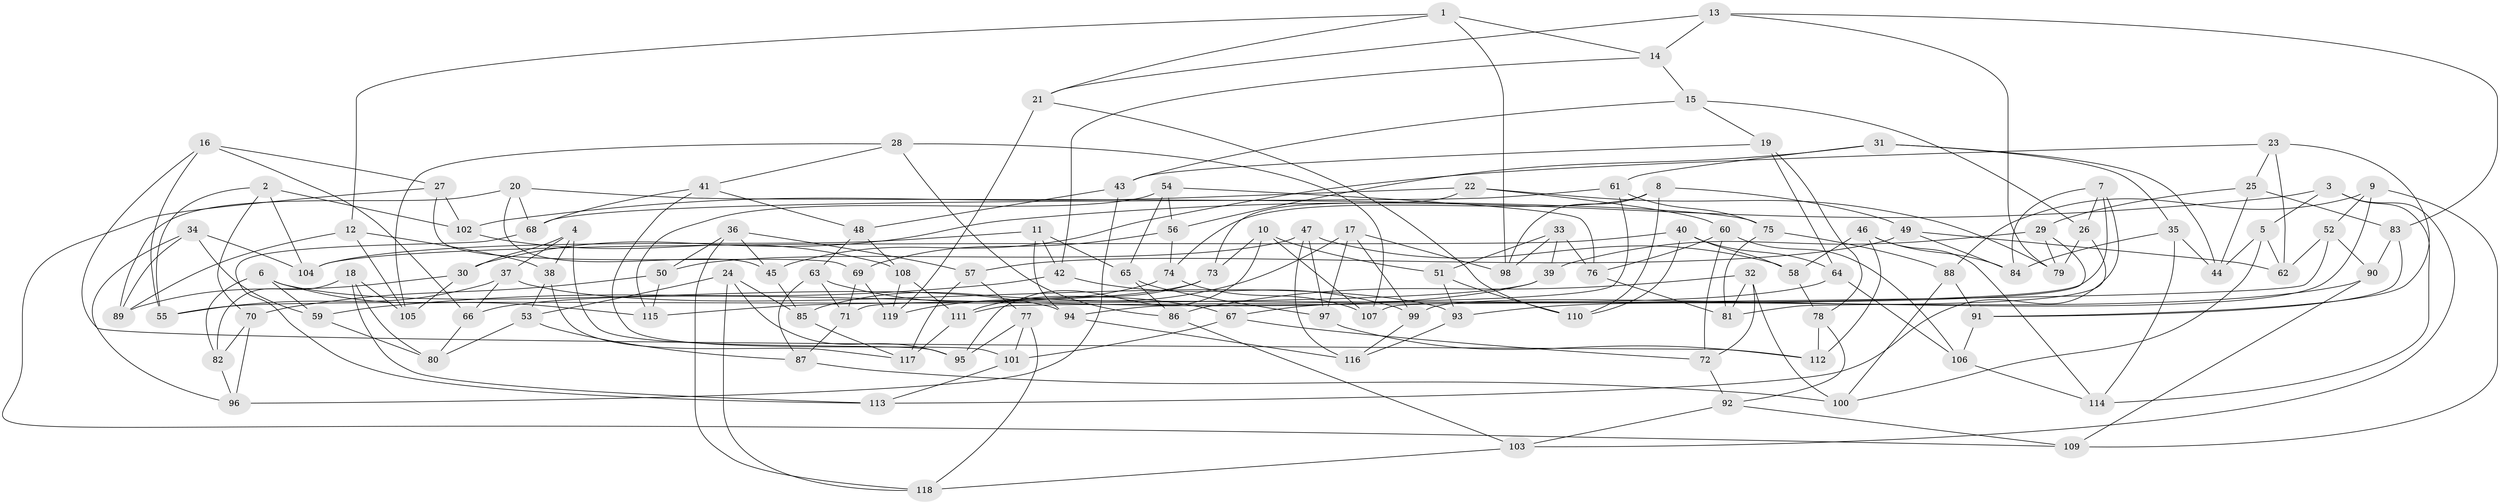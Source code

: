 // coarse degree distribution, {10: 0.08333333333333333, 6: 0.03333333333333333, 4: 0.5833333333333334, 7: 0.016666666666666666, 8: 0.05, 9: 0.06666666666666667, 11: 0.03333333333333333, 3: 0.11666666666666667, 2: 0.016666666666666666}
// Generated by graph-tools (version 1.1) at 2025/54/03/04/25 22:54:05]
// undirected, 119 vertices, 238 edges
graph export_dot {
  node [color=gray90,style=filled];
  1;
  2;
  3;
  4;
  5;
  6;
  7;
  8;
  9;
  10;
  11;
  12;
  13;
  14;
  15;
  16;
  17;
  18;
  19;
  20;
  21;
  22;
  23;
  24;
  25;
  26;
  27;
  28;
  29;
  30;
  31;
  32;
  33;
  34;
  35;
  36;
  37;
  38;
  39;
  40;
  41;
  42;
  43;
  44;
  45;
  46;
  47;
  48;
  49;
  50;
  51;
  52;
  53;
  54;
  55;
  56;
  57;
  58;
  59;
  60;
  61;
  62;
  63;
  64;
  65;
  66;
  67;
  68;
  69;
  70;
  71;
  72;
  73;
  74;
  75;
  76;
  77;
  78;
  79;
  80;
  81;
  82;
  83;
  84;
  85;
  86;
  87;
  88;
  89;
  90;
  91;
  92;
  93;
  94;
  95;
  96;
  97;
  98;
  99;
  100;
  101;
  102;
  103;
  104;
  105;
  106;
  107;
  108;
  109;
  110;
  111;
  112;
  113;
  114;
  115;
  116;
  117;
  118;
  119;
  1 -- 12;
  1 -- 98;
  1 -- 14;
  1 -- 21;
  2 -- 55;
  2 -- 102;
  2 -- 104;
  2 -- 70;
  3 -- 30;
  3 -- 103;
  3 -- 5;
  3 -- 114;
  4 -- 30;
  4 -- 38;
  4 -- 37;
  4 -- 95;
  5 -- 62;
  5 -- 100;
  5 -- 44;
  6 -- 115;
  6 -- 94;
  6 -- 82;
  6 -- 59;
  7 -- 113;
  7 -- 26;
  7 -- 84;
  7 -- 71;
  8 -- 49;
  8 -- 110;
  8 -- 98;
  8 -- 74;
  9 -- 99;
  9 -- 88;
  9 -- 109;
  9 -- 52;
  10 -- 107;
  10 -- 95;
  10 -- 51;
  10 -- 73;
  11 -- 42;
  11 -- 104;
  11 -- 65;
  11 -- 94;
  12 -- 38;
  12 -- 89;
  12 -- 105;
  13 -- 14;
  13 -- 79;
  13 -- 21;
  13 -- 83;
  14 -- 42;
  14 -- 15;
  15 -- 26;
  15 -- 19;
  15 -- 43;
  16 -- 112;
  16 -- 55;
  16 -- 66;
  16 -- 27;
  17 -- 119;
  17 -- 98;
  17 -- 97;
  17 -- 99;
  18 -- 80;
  18 -- 105;
  18 -- 82;
  18 -- 113;
  19 -- 78;
  19 -- 64;
  19 -- 43;
  20 -- 89;
  20 -- 45;
  20 -- 75;
  20 -- 68;
  21 -- 110;
  21 -- 119;
  22 -- 79;
  22 -- 60;
  22 -- 102;
  22 -- 73;
  23 -- 45;
  23 -- 25;
  23 -- 62;
  23 -- 91;
  24 -- 95;
  24 -- 53;
  24 -- 85;
  24 -- 118;
  25 -- 44;
  25 -- 29;
  25 -- 83;
  26 -- 81;
  26 -- 79;
  27 -- 102;
  27 -- 69;
  27 -- 109;
  28 -- 107;
  28 -- 86;
  28 -- 41;
  28 -- 105;
  29 -- 39;
  29 -- 79;
  29 -- 107;
  30 -- 105;
  30 -- 89;
  31 -- 61;
  31 -- 35;
  31 -- 44;
  31 -- 56;
  32 -- 100;
  32 -- 72;
  32 -- 81;
  32 -- 86;
  33 -- 98;
  33 -- 51;
  33 -- 76;
  33 -- 39;
  34 -- 89;
  34 -- 96;
  34 -- 104;
  34 -- 59;
  35 -- 44;
  35 -- 84;
  35 -- 114;
  36 -- 50;
  36 -- 57;
  36 -- 118;
  36 -- 45;
  37 -- 93;
  37 -- 66;
  37 -- 55;
  38 -- 53;
  38 -- 117;
  39 -- 66;
  39 -- 55;
  40 -- 64;
  40 -- 58;
  40 -- 104;
  40 -- 110;
  41 -- 101;
  41 -- 48;
  41 -- 68;
  42 -- 59;
  42 -- 99;
  43 -- 96;
  43 -- 48;
  45 -- 85;
  46 -- 112;
  46 -- 58;
  46 -- 84;
  46 -- 114;
  47 -- 97;
  47 -- 50;
  47 -- 116;
  47 -- 58;
  48 -- 108;
  48 -- 63;
  49 -- 62;
  49 -- 57;
  49 -- 84;
  50 -- 70;
  50 -- 115;
  51 -- 110;
  51 -- 93;
  52 -- 62;
  52 -- 94;
  52 -- 90;
  53 -- 87;
  53 -- 80;
  54 -- 65;
  54 -- 115;
  54 -- 56;
  54 -- 76;
  56 -- 74;
  56 -- 69;
  57 -- 117;
  57 -- 77;
  58 -- 78;
  59 -- 80;
  60 -- 76;
  60 -- 72;
  60 -- 106;
  61 -- 111;
  61 -- 68;
  61 -- 75;
  63 -- 71;
  63 -- 87;
  63 -- 67;
  64 -- 67;
  64 -- 106;
  65 -- 97;
  65 -- 86;
  66 -- 80;
  67 -- 72;
  67 -- 101;
  68 -- 113;
  69 -- 71;
  69 -- 119;
  70 -- 96;
  70 -- 82;
  71 -- 87;
  72 -- 92;
  73 -- 115;
  73 -- 111;
  74 -- 107;
  74 -- 85;
  75 -- 88;
  75 -- 81;
  76 -- 81;
  77 -- 101;
  77 -- 118;
  77 -- 95;
  78 -- 92;
  78 -- 112;
  82 -- 96;
  83 -- 91;
  83 -- 90;
  85 -- 117;
  86 -- 103;
  87 -- 100;
  88 -- 91;
  88 -- 100;
  90 -- 109;
  90 -- 93;
  91 -- 106;
  92 -- 109;
  92 -- 103;
  93 -- 116;
  94 -- 116;
  97 -- 112;
  99 -- 116;
  101 -- 113;
  102 -- 108;
  103 -- 118;
  106 -- 114;
  108 -- 119;
  108 -- 111;
  111 -- 117;
}

